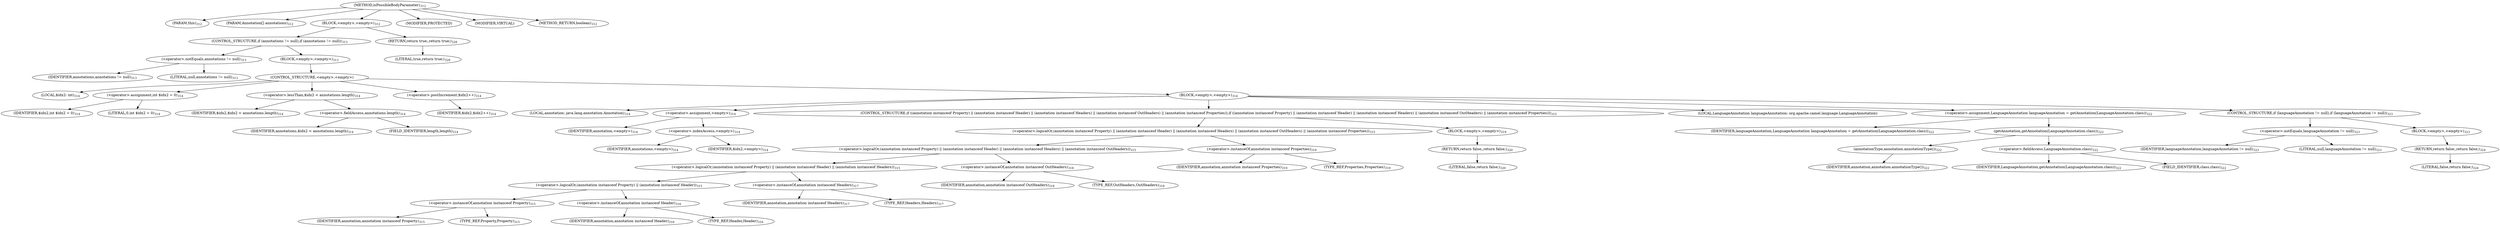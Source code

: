 digraph "isPossibleBodyParameter" {  
"874" [label = <(METHOD,isPossibleBodyParameter)<SUB>312</SUB>> ]
"875" [label = <(PARAM,this)<SUB>312</SUB>> ]
"876" [label = <(PARAM,Annotation[] annotations)<SUB>312</SUB>> ]
"877" [label = <(BLOCK,&lt;empty&gt;,&lt;empty&gt;)<SUB>312</SUB>> ]
"878" [label = <(CONTROL_STRUCTURE,if (annotations != null),if (annotations != null))<SUB>313</SUB>> ]
"879" [label = <(&lt;operator&gt;.notEquals,annotations != null)<SUB>313</SUB>> ]
"880" [label = <(IDENTIFIER,annotations,annotations != null)<SUB>313</SUB>> ]
"881" [label = <(LITERAL,null,annotations != null)<SUB>313</SUB>> ]
"882" [label = <(BLOCK,&lt;empty&gt;,&lt;empty&gt;)<SUB>313</SUB>> ]
"883" [label = <(CONTROL_STRUCTURE,&lt;empty&gt;,&lt;empty&gt;)> ]
"884" [label = <(LOCAL,$idx2: int)<SUB>314</SUB>> ]
"885" [label = <(&lt;operator&gt;.assignment,int $idx2 = 0)<SUB>314</SUB>> ]
"886" [label = <(IDENTIFIER,$idx2,int $idx2 = 0)<SUB>314</SUB>> ]
"887" [label = <(LITERAL,0,int $idx2 = 0)<SUB>314</SUB>> ]
"888" [label = <(&lt;operator&gt;.lessThan,$idx2 &lt; annotations.length)<SUB>314</SUB>> ]
"889" [label = <(IDENTIFIER,$idx2,$idx2 &lt; annotations.length)<SUB>314</SUB>> ]
"890" [label = <(&lt;operator&gt;.fieldAccess,annotations.length)<SUB>314</SUB>> ]
"891" [label = <(IDENTIFIER,annotations,$idx2 &lt; annotations.length)<SUB>314</SUB>> ]
"892" [label = <(FIELD_IDENTIFIER,length,length)<SUB>314</SUB>> ]
"893" [label = <(&lt;operator&gt;.postIncrement,$idx2++)<SUB>314</SUB>> ]
"894" [label = <(IDENTIFIER,$idx2,$idx2++)<SUB>314</SUB>> ]
"895" [label = <(BLOCK,&lt;empty&gt;,&lt;empty&gt;)<SUB>314</SUB>> ]
"896" [label = <(LOCAL,annotation: java.lang.annotation.Annotation)<SUB>314</SUB>> ]
"897" [label = <(&lt;operator&gt;.assignment,&lt;empty&gt;)<SUB>314</SUB>> ]
"898" [label = <(IDENTIFIER,annotation,&lt;empty&gt;)<SUB>314</SUB>> ]
"899" [label = <(&lt;operator&gt;.indexAccess,&lt;empty&gt;)<SUB>314</SUB>> ]
"900" [label = <(IDENTIFIER,annotations,&lt;empty&gt;)<SUB>314</SUB>> ]
"901" [label = <(IDENTIFIER,$idx2,&lt;empty&gt;)<SUB>314</SUB>> ]
"902" [label = <(CONTROL_STRUCTURE,if ((annotation instanceof Property) || (annotation instanceof Header) || (annotation instanceof Headers) || (annotation instanceof OutHeaders) || (annotation instanceof Properties)),if ((annotation instanceof Property) || (annotation instanceof Header) || (annotation instanceof Headers) || (annotation instanceof OutHeaders) || (annotation instanceof Properties)))<SUB>315</SUB>> ]
"903" [label = <(&lt;operator&gt;.logicalOr,(annotation instanceof Property) || (annotation instanceof Header) || (annotation instanceof Headers) || (annotation instanceof OutHeaders) || (annotation instanceof Properties))<SUB>315</SUB>> ]
"904" [label = <(&lt;operator&gt;.logicalOr,(annotation instanceof Property) || (annotation instanceof Header) || (annotation instanceof Headers) || (annotation instanceof OutHeaders))<SUB>315</SUB>> ]
"905" [label = <(&lt;operator&gt;.logicalOr,(annotation instanceof Property) || (annotation instanceof Header) || (annotation instanceof Headers))<SUB>315</SUB>> ]
"906" [label = <(&lt;operator&gt;.logicalOr,(annotation instanceof Property) || (annotation instanceof Header))<SUB>315</SUB>> ]
"907" [label = <(&lt;operator&gt;.instanceOf,annotation instanceof Property)<SUB>315</SUB>> ]
"908" [label = <(IDENTIFIER,annotation,annotation instanceof Property)<SUB>315</SUB>> ]
"909" [label = <(TYPE_REF,Property,Property)<SUB>315</SUB>> ]
"910" [label = <(&lt;operator&gt;.instanceOf,annotation instanceof Header)<SUB>316</SUB>> ]
"911" [label = <(IDENTIFIER,annotation,annotation instanceof Header)<SUB>316</SUB>> ]
"912" [label = <(TYPE_REF,Header,Header)<SUB>316</SUB>> ]
"913" [label = <(&lt;operator&gt;.instanceOf,annotation instanceof Headers)<SUB>317</SUB>> ]
"914" [label = <(IDENTIFIER,annotation,annotation instanceof Headers)<SUB>317</SUB>> ]
"915" [label = <(TYPE_REF,Headers,Headers)<SUB>317</SUB>> ]
"916" [label = <(&lt;operator&gt;.instanceOf,annotation instanceof OutHeaders)<SUB>318</SUB>> ]
"917" [label = <(IDENTIFIER,annotation,annotation instanceof OutHeaders)<SUB>318</SUB>> ]
"918" [label = <(TYPE_REF,OutHeaders,OutHeaders)<SUB>318</SUB>> ]
"919" [label = <(&lt;operator&gt;.instanceOf,annotation instanceof Properties)<SUB>319</SUB>> ]
"920" [label = <(IDENTIFIER,annotation,annotation instanceof Properties)<SUB>319</SUB>> ]
"921" [label = <(TYPE_REF,Properties,Properties)<SUB>319</SUB>> ]
"922" [label = <(BLOCK,&lt;empty&gt;,&lt;empty&gt;)<SUB>319</SUB>> ]
"923" [label = <(RETURN,return false;,return false;)<SUB>320</SUB>> ]
"924" [label = <(LITERAL,false,return false;)<SUB>320</SUB>> ]
"925" [label = <(LOCAL,LanguageAnnotation languageAnnotation: org.apache.camel.language.LanguageAnnotation)> ]
"926" [label = <(&lt;operator&gt;.assignment,LanguageAnnotation languageAnnotation = getAnnotation(LanguageAnnotation.class))<SUB>322</SUB>> ]
"927" [label = <(IDENTIFIER,languageAnnotation,LanguageAnnotation languageAnnotation = getAnnotation(LanguageAnnotation.class))<SUB>322</SUB>> ]
"928" [label = <(getAnnotation,getAnnotation(LanguageAnnotation.class))<SUB>322</SUB>> ]
"929" [label = <(annotationType,annotation.annotationType())<SUB>322</SUB>> ]
"930" [label = <(IDENTIFIER,annotation,annotation.annotationType())<SUB>322</SUB>> ]
"931" [label = <(&lt;operator&gt;.fieldAccess,LanguageAnnotation.class)<SUB>322</SUB>> ]
"932" [label = <(IDENTIFIER,LanguageAnnotation,getAnnotation(LanguageAnnotation.class))<SUB>322</SUB>> ]
"933" [label = <(FIELD_IDENTIFIER,class,class)<SUB>322</SUB>> ]
"934" [label = <(CONTROL_STRUCTURE,if (languageAnnotation != null),if (languageAnnotation != null))<SUB>323</SUB>> ]
"935" [label = <(&lt;operator&gt;.notEquals,languageAnnotation != null)<SUB>323</SUB>> ]
"936" [label = <(IDENTIFIER,languageAnnotation,languageAnnotation != null)<SUB>323</SUB>> ]
"937" [label = <(LITERAL,null,languageAnnotation != null)<SUB>323</SUB>> ]
"938" [label = <(BLOCK,&lt;empty&gt;,&lt;empty&gt;)<SUB>323</SUB>> ]
"939" [label = <(RETURN,return false;,return false;)<SUB>324</SUB>> ]
"940" [label = <(LITERAL,false,return false;)<SUB>324</SUB>> ]
"941" [label = <(RETURN,return true;,return true;)<SUB>328</SUB>> ]
"942" [label = <(LITERAL,true,return true;)<SUB>328</SUB>> ]
"943" [label = <(MODIFIER,PROTECTED)> ]
"944" [label = <(MODIFIER,VIRTUAL)> ]
"945" [label = <(METHOD_RETURN,boolean)<SUB>312</SUB>> ]
  "874" -> "875" 
  "874" -> "876" 
  "874" -> "877" 
  "874" -> "943" 
  "874" -> "944" 
  "874" -> "945" 
  "877" -> "878" 
  "877" -> "941" 
  "878" -> "879" 
  "878" -> "882" 
  "879" -> "880" 
  "879" -> "881" 
  "882" -> "883" 
  "883" -> "884" 
  "883" -> "885" 
  "883" -> "888" 
  "883" -> "893" 
  "883" -> "895" 
  "885" -> "886" 
  "885" -> "887" 
  "888" -> "889" 
  "888" -> "890" 
  "890" -> "891" 
  "890" -> "892" 
  "893" -> "894" 
  "895" -> "896" 
  "895" -> "897" 
  "895" -> "902" 
  "895" -> "925" 
  "895" -> "926" 
  "895" -> "934" 
  "897" -> "898" 
  "897" -> "899" 
  "899" -> "900" 
  "899" -> "901" 
  "902" -> "903" 
  "902" -> "922" 
  "903" -> "904" 
  "903" -> "919" 
  "904" -> "905" 
  "904" -> "916" 
  "905" -> "906" 
  "905" -> "913" 
  "906" -> "907" 
  "906" -> "910" 
  "907" -> "908" 
  "907" -> "909" 
  "910" -> "911" 
  "910" -> "912" 
  "913" -> "914" 
  "913" -> "915" 
  "916" -> "917" 
  "916" -> "918" 
  "919" -> "920" 
  "919" -> "921" 
  "922" -> "923" 
  "923" -> "924" 
  "926" -> "927" 
  "926" -> "928" 
  "928" -> "929" 
  "928" -> "931" 
  "929" -> "930" 
  "931" -> "932" 
  "931" -> "933" 
  "934" -> "935" 
  "934" -> "938" 
  "935" -> "936" 
  "935" -> "937" 
  "938" -> "939" 
  "939" -> "940" 
  "941" -> "942" 
}
